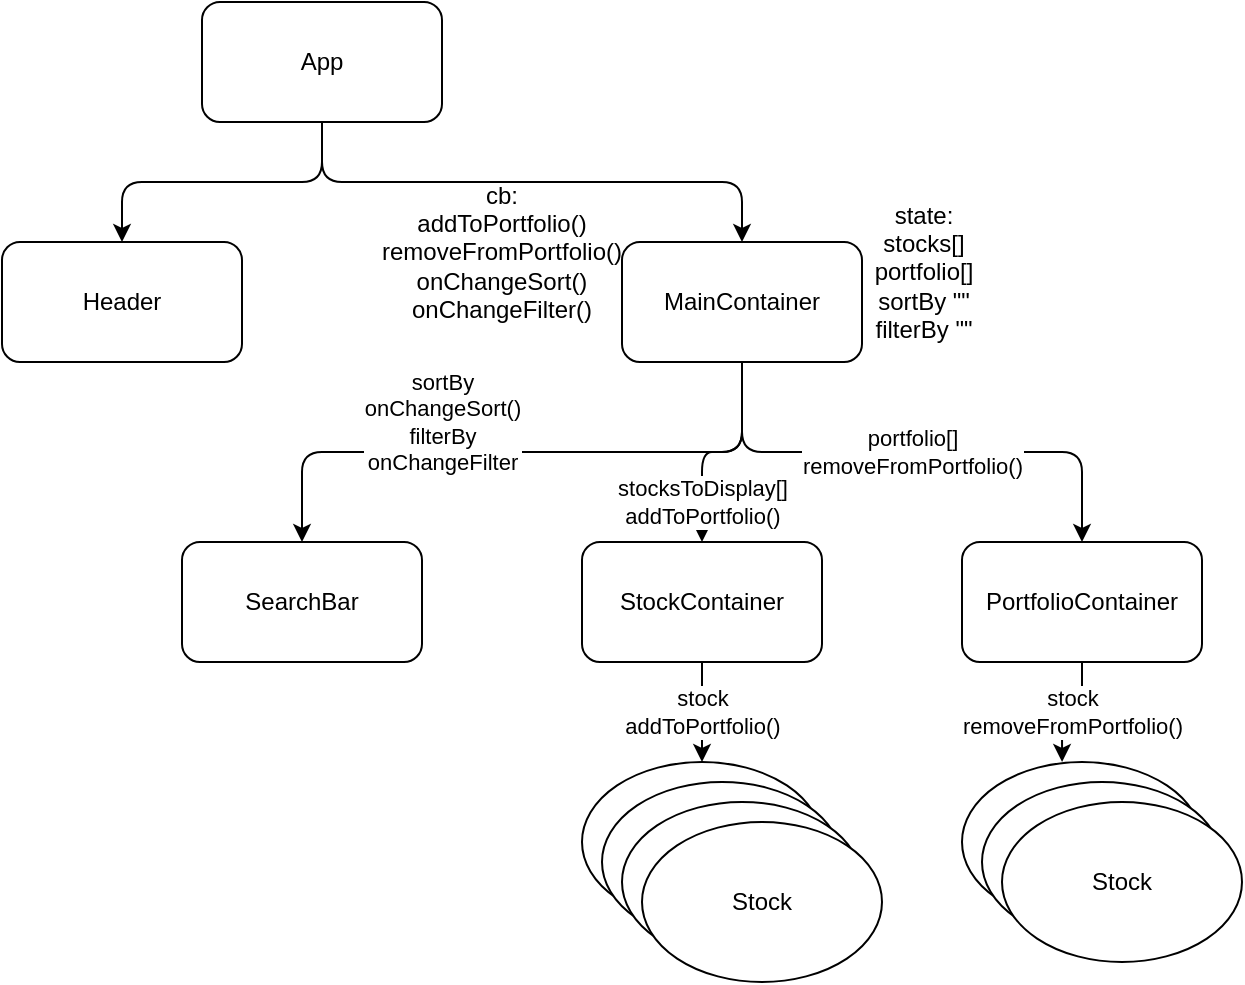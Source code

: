 <mxfile>
    <diagram id="lGsCCOMbcJBuDpcRhYKV" name="Page-1">
        <mxGraphModel dx="686" dy="525" grid="1" gridSize="10" guides="1" tooltips="1" connect="1" arrows="1" fold="1" page="1" pageScale="1" pageWidth="850" pageHeight="1100" math="0" shadow="0">
            <root>
                <mxCell id="0"/>
                <mxCell id="1" parent="0"/>
                <mxCell id="15" style="edgeStyle=orthogonalEdgeStyle;html=1;exitX=0.5;exitY=1;exitDx=0;exitDy=0;entryX=0.5;entryY=0;entryDx=0;entryDy=0;" parent="1" source="2" target="3" edge="1">
                    <mxGeometry relative="1" as="geometry"/>
                </mxCell>
                <mxCell id="16" style="edgeStyle=orthogonalEdgeStyle;html=1;exitX=0.5;exitY=1;exitDx=0;exitDy=0;entryX=0.5;entryY=0;entryDx=0;entryDy=0;" parent="1" source="2" target="4" edge="1">
                    <mxGeometry relative="1" as="geometry"/>
                </mxCell>
                <mxCell id="2" value="App" style="rounded=1;whiteSpace=wrap;html=1;" parent="1" vertex="1">
                    <mxGeometry x="160" y="50" width="120" height="60" as="geometry"/>
                </mxCell>
                <mxCell id="3" value="Header" style="rounded=1;whiteSpace=wrap;html=1;" parent="1" vertex="1">
                    <mxGeometry x="60" y="170" width="120" height="60" as="geometry"/>
                </mxCell>
                <mxCell id="17" value="sortBy&lt;br&gt;onChangeSort()&lt;br&gt;filterBy&lt;br&gt;onChangeFilter" style="edgeStyle=orthogonalEdgeStyle;html=1;exitX=0.5;exitY=1;exitDx=0;exitDy=0;entryX=0.5;entryY=0;entryDx=0;entryDy=0;" parent="1" source="4" target="5" edge="1">
                    <mxGeometry x="0.258" y="-15" relative="1" as="geometry">
                        <mxPoint as="offset"/>
                    </mxGeometry>
                </mxCell>
                <mxCell id="18" value="stocksToDisplay[]&lt;br&gt;addToPortfolio()" style="edgeStyle=orthogonalEdgeStyle;html=1;exitX=0.5;exitY=1;exitDx=0;exitDy=0;entryX=0.5;entryY=0;entryDx=0;entryDy=0;" parent="1" source="4" target="6" edge="1">
                    <mxGeometry x="0.636" relative="1" as="geometry">
                        <mxPoint as="offset"/>
                    </mxGeometry>
                </mxCell>
                <mxCell id="19" value="portfolio[]&lt;br&gt;removeFromPortfolio()" style="edgeStyle=orthogonalEdgeStyle;html=1;exitX=0.5;exitY=1;exitDx=0;exitDy=0;entryX=0.5;entryY=0;entryDx=0;entryDy=0;" parent="1" source="4" target="7" edge="1">
                    <mxGeometry relative="1" as="geometry"/>
                </mxCell>
                <mxCell id="4" value="MainContainer" style="rounded=1;whiteSpace=wrap;html=1;" parent="1" vertex="1">
                    <mxGeometry x="370" y="170" width="120" height="60" as="geometry"/>
                </mxCell>
                <mxCell id="5" value="SearchBar" style="rounded=1;whiteSpace=wrap;html=1;" parent="1" vertex="1">
                    <mxGeometry x="150" y="320" width="120" height="60" as="geometry"/>
                </mxCell>
                <mxCell id="20" value="stock&lt;br&gt;addToPortfolio()" style="edgeStyle=orthogonalEdgeStyle;html=1;exitX=0.5;exitY=1;exitDx=0;exitDy=0;" parent="1" source="6" target="8" edge="1">
                    <mxGeometry relative="1" as="geometry"/>
                </mxCell>
                <mxCell id="6" value="StockContainer" style="rounded=1;whiteSpace=wrap;html=1;" parent="1" vertex="1">
                    <mxGeometry x="350" y="320" width="120" height="60" as="geometry"/>
                </mxCell>
                <mxCell id="21" value="stock&lt;br&gt;removeFromPortfolio()" style="edgeStyle=orthogonalEdgeStyle;html=1;exitX=0.5;exitY=1;exitDx=0;exitDy=0;entryX=0.417;entryY=0;entryDx=0;entryDy=0;entryPerimeter=0;" parent="1" source="7" target="12" edge="1">
                    <mxGeometry relative="1" as="geometry"/>
                </mxCell>
                <mxCell id="7" value="PortfolioContainer" style="rounded=1;whiteSpace=wrap;html=1;" parent="1" vertex="1">
                    <mxGeometry x="540" y="320" width="120" height="60" as="geometry"/>
                </mxCell>
                <mxCell id="8" value="Stock" style="ellipse;whiteSpace=wrap;html=1;" parent="1" vertex="1">
                    <mxGeometry x="350" y="430" width="120" height="80" as="geometry"/>
                </mxCell>
                <mxCell id="9" value="Stock" style="ellipse;whiteSpace=wrap;html=1;" parent="1" vertex="1">
                    <mxGeometry x="360" y="440" width="120" height="80" as="geometry"/>
                </mxCell>
                <mxCell id="10" value="Stock" style="ellipse;whiteSpace=wrap;html=1;" parent="1" vertex="1">
                    <mxGeometry x="370" y="450" width="120" height="80" as="geometry"/>
                </mxCell>
                <mxCell id="11" value="Stock" style="ellipse;whiteSpace=wrap;html=1;" parent="1" vertex="1">
                    <mxGeometry x="380" y="460" width="120" height="80" as="geometry"/>
                </mxCell>
                <mxCell id="12" value="Stock" style="ellipse;whiteSpace=wrap;html=1;" parent="1" vertex="1">
                    <mxGeometry x="540" y="430" width="120" height="80" as="geometry"/>
                </mxCell>
                <mxCell id="13" value="Stock" style="ellipse;whiteSpace=wrap;html=1;" parent="1" vertex="1">
                    <mxGeometry x="550" y="440" width="120" height="80" as="geometry"/>
                </mxCell>
                <mxCell id="14" value="Stock" style="ellipse;whiteSpace=wrap;html=1;" parent="1" vertex="1">
                    <mxGeometry x="560" y="450" width="120" height="80" as="geometry"/>
                </mxCell>
                <mxCell id="22" value="state: stocks[]&lt;br&gt;portfolio[]&lt;br&gt;sortBy &quot;&quot;&lt;br&gt;filterBy &quot;&quot;" style="text;html=1;strokeColor=none;fillColor=none;align=center;verticalAlign=middle;whiteSpace=wrap;rounded=0;" parent="1" vertex="1">
                    <mxGeometry x="491" y="170" width="60" height="30" as="geometry"/>
                </mxCell>
                <mxCell id="24" value="cb:&lt;br&gt;addToPortfolio()&lt;br&gt;removeFromPortfolio()&lt;br&gt;onChangeSort()&lt;br&gt;onChangeFilter()" style="text;html=1;strokeColor=none;fillColor=none;align=center;verticalAlign=middle;whiteSpace=wrap;rounded=0;" parent="1" vertex="1">
                    <mxGeometry x="280" y="160" width="60" height="30" as="geometry"/>
                </mxCell>
            </root>
        </mxGraphModel>
    </diagram>
</mxfile>